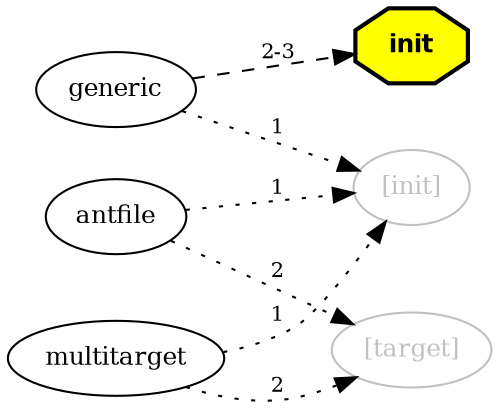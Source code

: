 digraph "Subant" {
graph [rankdir="LR"];
node [fontsize="12"];
edge [fontsize="10"];
"init" [shape=octagon,fillcolor="yellow",style="filled,bold",fontname="Helvetica-Bold"];

"generic"
"generic" -> "[init]" [label="1", fontsize="10",style="dotted"];
"generic" -> "init" [label="2-3", fontsize="10",style="dashed"];

"multitarget"
"multitarget" -> "[init]" [label="1", fontsize="10",style="dotted"];
"multitarget" -> "[target]" [label="2", fontsize="10",style="dotted"];

"antfile"
"antfile" -> "[init]" [label="1", fontsize="10",style="dotted"];
"antfile" -> "[target]" [label="2", fontsize="10",style="dotted"];

"[init]" [color="gray",fontcolor="gray"];

"[target]" [color="gray",fontcolor="gray"];

}
